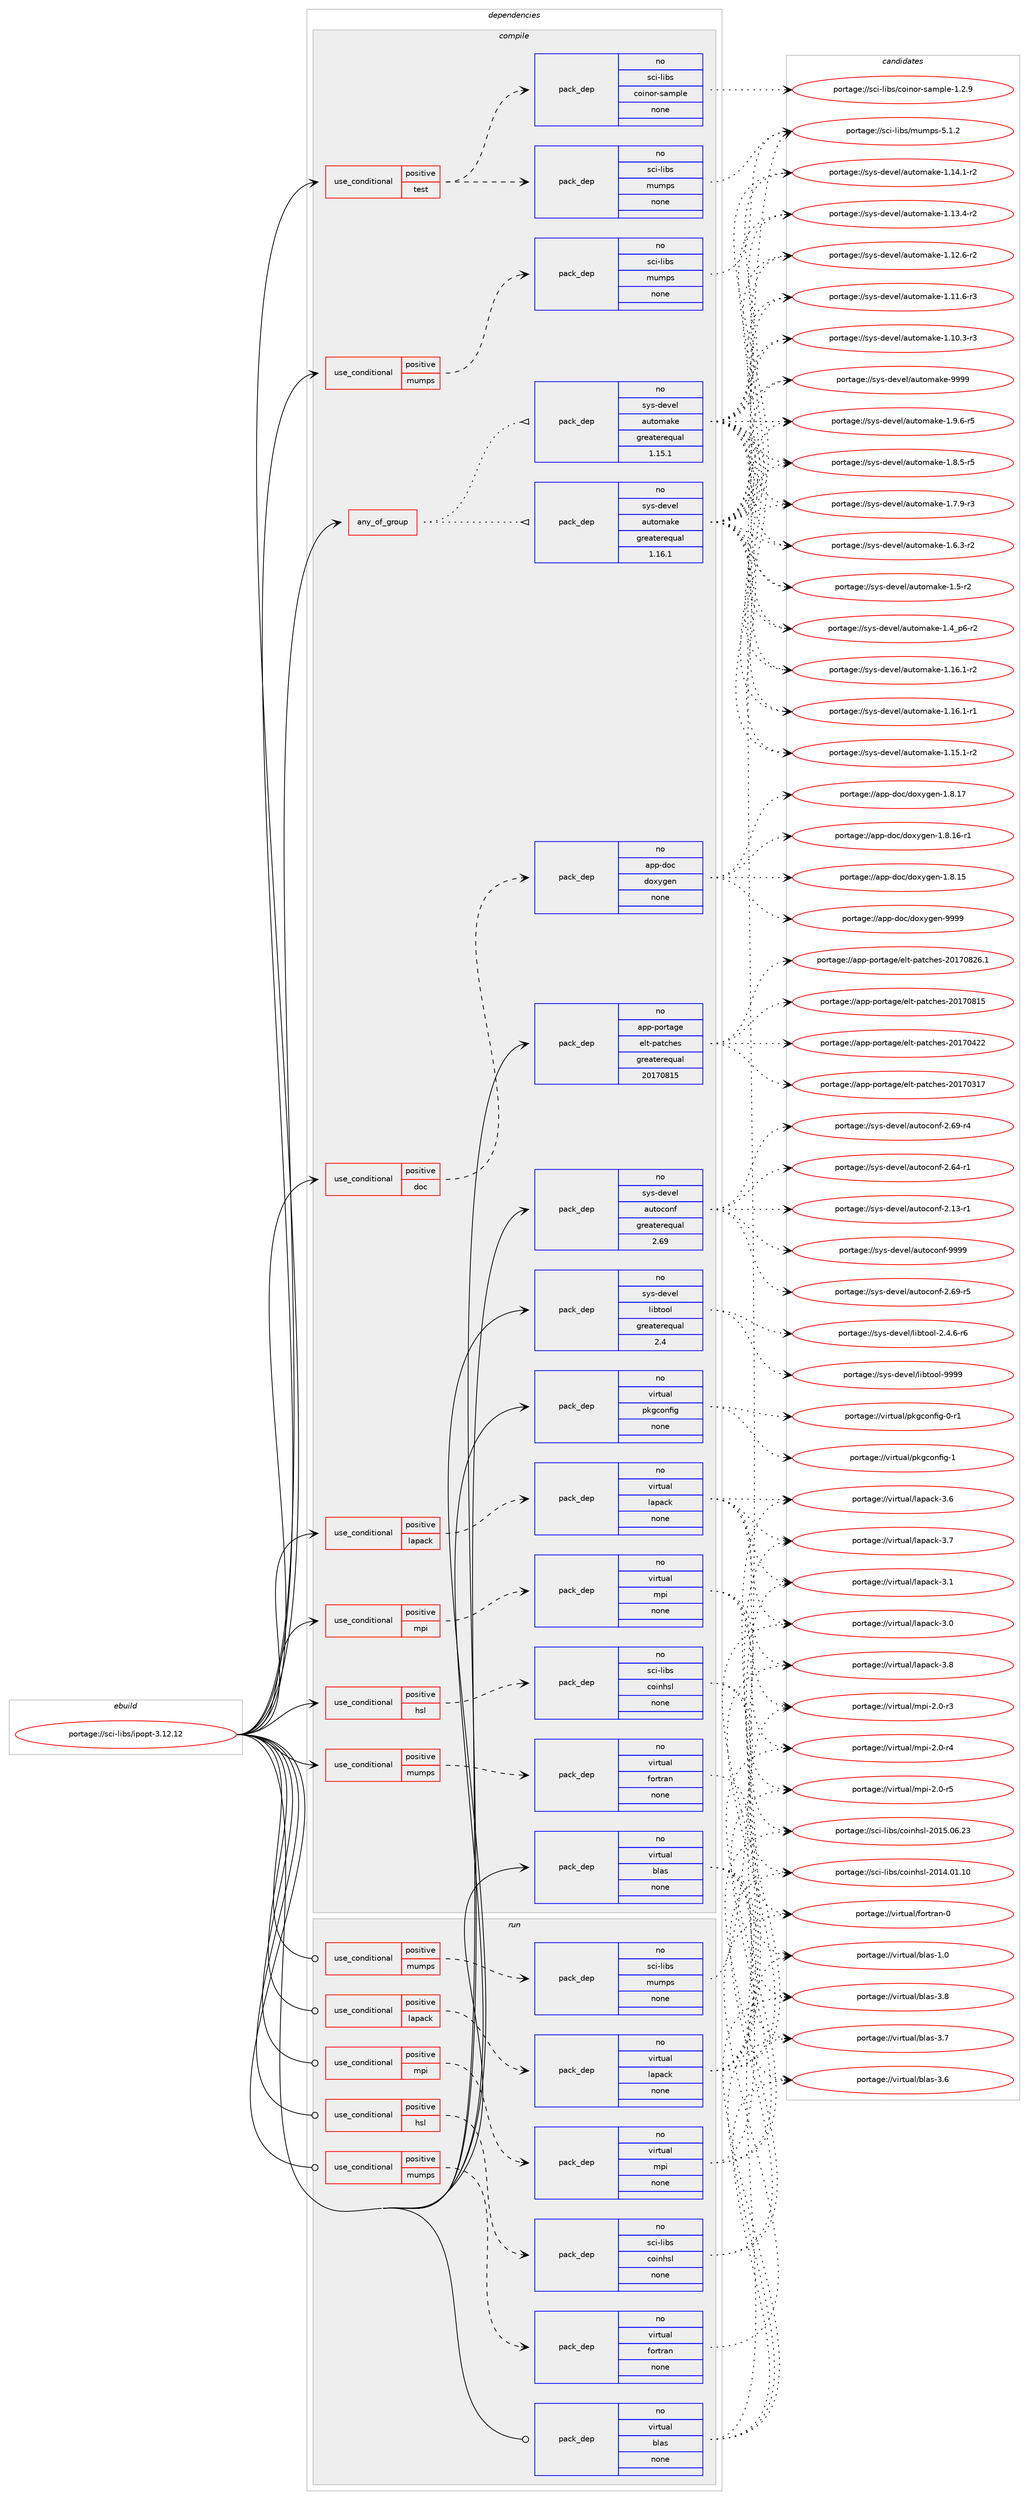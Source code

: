 digraph prolog {

# *************
# Graph options
# *************

newrank=true;
concentrate=true;
compound=true;
graph [rankdir=LR,fontname=Helvetica,fontsize=10,ranksep=1.5];#, ranksep=2.5, nodesep=0.2];
edge  [arrowhead=vee];
node  [fontname=Helvetica,fontsize=10];

# **********
# The ebuild
# **********

subgraph cluster_leftcol {
color=gray;
rank=same;
label=<<i>ebuild</i>>;
id [label="portage://sci-libs/ipopt-3.12.12", color=red, width=4, href="../sci-libs/ipopt-3.12.12.svg"];
}

# ****************
# The dependencies
# ****************

subgraph cluster_midcol {
color=gray;
label=<<i>dependencies</i>>;
subgraph cluster_compile {
fillcolor="#eeeeee";
style=filled;
label=<<i>compile</i>>;
subgraph any840 {
dependency38732 [label=<<TABLE BORDER="0" CELLBORDER="1" CELLSPACING="0" CELLPADDING="4"><TR><TD CELLPADDING="10">any_of_group</TD></TR></TABLE>>, shape=none, color=red];subgraph pack30887 {
dependency38733 [label=<<TABLE BORDER="0" CELLBORDER="1" CELLSPACING="0" CELLPADDING="4" WIDTH="220"><TR><TD ROWSPAN="6" CELLPADDING="30">pack_dep</TD></TR><TR><TD WIDTH="110">no</TD></TR><TR><TD>sys-devel</TD></TR><TR><TD>automake</TD></TR><TR><TD>greaterequal</TD></TR><TR><TD>1.16.1</TD></TR></TABLE>>, shape=none, color=blue];
}
dependency38732:e -> dependency38733:w [weight=20,style="dotted",arrowhead="oinv"];
subgraph pack30888 {
dependency38734 [label=<<TABLE BORDER="0" CELLBORDER="1" CELLSPACING="0" CELLPADDING="4" WIDTH="220"><TR><TD ROWSPAN="6" CELLPADDING="30">pack_dep</TD></TR><TR><TD WIDTH="110">no</TD></TR><TR><TD>sys-devel</TD></TR><TR><TD>automake</TD></TR><TR><TD>greaterequal</TD></TR><TR><TD>1.15.1</TD></TR></TABLE>>, shape=none, color=blue];
}
dependency38732:e -> dependency38734:w [weight=20,style="dotted",arrowhead="oinv"];
}
id:e -> dependency38732:w [weight=20,style="solid",arrowhead="vee"];
subgraph cond7003 {
dependency38735 [label=<<TABLE BORDER="0" CELLBORDER="1" CELLSPACING="0" CELLPADDING="4"><TR><TD ROWSPAN="3" CELLPADDING="10">use_conditional</TD></TR><TR><TD>positive</TD></TR><TR><TD>doc</TD></TR></TABLE>>, shape=none, color=red];
subgraph pack30889 {
dependency38736 [label=<<TABLE BORDER="0" CELLBORDER="1" CELLSPACING="0" CELLPADDING="4" WIDTH="220"><TR><TD ROWSPAN="6" CELLPADDING="30">pack_dep</TD></TR><TR><TD WIDTH="110">no</TD></TR><TR><TD>app-doc</TD></TR><TR><TD>doxygen</TD></TR><TR><TD>none</TD></TR><TR><TD></TD></TR></TABLE>>, shape=none, color=blue];
}
dependency38735:e -> dependency38736:w [weight=20,style="dashed",arrowhead="vee"];
}
id:e -> dependency38735:w [weight=20,style="solid",arrowhead="vee"];
subgraph cond7004 {
dependency38737 [label=<<TABLE BORDER="0" CELLBORDER="1" CELLSPACING="0" CELLPADDING="4"><TR><TD ROWSPAN="3" CELLPADDING="10">use_conditional</TD></TR><TR><TD>positive</TD></TR><TR><TD>hsl</TD></TR></TABLE>>, shape=none, color=red];
subgraph pack30890 {
dependency38738 [label=<<TABLE BORDER="0" CELLBORDER="1" CELLSPACING="0" CELLPADDING="4" WIDTH="220"><TR><TD ROWSPAN="6" CELLPADDING="30">pack_dep</TD></TR><TR><TD WIDTH="110">no</TD></TR><TR><TD>sci-libs</TD></TR><TR><TD>coinhsl</TD></TR><TR><TD>none</TD></TR><TR><TD></TD></TR></TABLE>>, shape=none, color=blue];
}
dependency38737:e -> dependency38738:w [weight=20,style="dashed",arrowhead="vee"];
}
id:e -> dependency38737:w [weight=20,style="solid",arrowhead="vee"];
subgraph cond7005 {
dependency38739 [label=<<TABLE BORDER="0" CELLBORDER="1" CELLSPACING="0" CELLPADDING="4"><TR><TD ROWSPAN="3" CELLPADDING="10">use_conditional</TD></TR><TR><TD>positive</TD></TR><TR><TD>lapack</TD></TR></TABLE>>, shape=none, color=red];
subgraph pack30891 {
dependency38740 [label=<<TABLE BORDER="0" CELLBORDER="1" CELLSPACING="0" CELLPADDING="4" WIDTH="220"><TR><TD ROWSPAN="6" CELLPADDING="30">pack_dep</TD></TR><TR><TD WIDTH="110">no</TD></TR><TR><TD>virtual</TD></TR><TR><TD>lapack</TD></TR><TR><TD>none</TD></TR><TR><TD></TD></TR></TABLE>>, shape=none, color=blue];
}
dependency38739:e -> dependency38740:w [weight=20,style="dashed",arrowhead="vee"];
}
id:e -> dependency38739:w [weight=20,style="solid",arrowhead="vee"];
subgraph cond7006 {
dependency38741 [label=<<TABLE BORDER="0" CELLBORDER="1" CELLSPACING="0" CELLPADDING="4"><TR><TD ROWSPAN="3" CELLPADDING="10">use_conditional</TD></TR><TR><TD>positive</TD></TR><TR><TD>mpi</TD></TR></TABLE>>, shape=none, color=red];
subgraph pack30892 {
dependency38742 [label=<<TABLE BORDER="0" CELLBORDER="1" CELLSPACING="0" CELLPADDING="4" WIDTH="220"><TR><TD ROWSPAN="6" CELLPADDING="30">pack_dep</TD></TR><TR><TD WIDTH="110">no</TD></TR><TR><TD>virtual</TD></TR><TR><TD>mpi</TD></TR><TR><TD>none</TD></TR><TR><TD></TD></TR></TABLE>>, shape=none, color=blue];
}
dependency38741:e -> dependency38742:w [weight=20,style="dashed",arrowhead="vee"];
}
id:e -> dependency38741:w [weight=20,style="solid",arrowhead="vee"];
subgraph cond7007 {
dependency38743 [label=<<TABLE BORDER="0" CELLBORDER="1" CELLSPACING="0" CELLPADDING="4"><TR><TD ROWSPAN="3" CELLPADDING="10">use_conditional</TD></TR><TR><TD>positive</TD></TR><TR><TD>mumps</TD></TR></TABLE>>, shape=none, color=red];
subgraph pack30893 {
dependency38744 [label=<<TABLE BORDER="0" CELLBORDER="1" CELLSPACING="0" CELLPADDING="4" WIDTH="220"><TR><TD ROWSPAN="6" CELLPADDING="30">pack_dep</TD></TR><TR><TD WIDTH="110">no</TD></TR><TR><TD>sci-libs</TD></TR><TR><TD>mumps</TD></TR><TR><TD>none</TD></TR><TR><TD></TD></TR></TABLE>>, shape=none, color=blue];
}
dependency38743:e -> dependency38744:w [weight=20,style="dashed",arrowhead="vee"];
}
id:e -> dependency38743:w [weight=20,style="solid",arrowhead="vee"];
subgraph cond7008 {
dependency38745 [label=<<TABLE BORDER="0" CELLBORDER="1" CELLSPACING="0" CELLPADDING="4"><TR><TD ROWSPAN="3" CELLPADDING="10">use_conditional</TD></TR><TR><TD>positive</TD></TR><TR><TD>mumps</TD></TR></TABLE>>, shape=none, color=red];
subgraph pack30894 {
dependency38746 [label=<<TABLE BORDER="0" CELLBORDER="1" CELLSPACING="0" CELLPADDING="4" WIDTH="220"><TR><TD ROWSPAN="6" CELLPADDING="30">pack_dep</TD></TR><TR><TD WIDTH="110">no</TD></TR><TR><TD>virtual</TD></TR><TR><TD>fortran</TD></TR><TR><TD>none</TD></TR><TR><TD></TD></TR></TABLE>>, shape=none, color=blue];
}
dependency38745:e -> dependency38746:w [weight=20,style="dashed",arrowhead="vee"];
}
id:e -> dependency38745:w [weight=20,style="solid",arrowhead="vee"];
subgraph cond7009 {
dependency38747 [label=<<TABLE BORDER="0" CELLBORDER="1" CELLSPACING="0" CELLPADDING="4"><TR><TD ROWSPAN="3" CELLPADDING="10">use_conditional</TD></TR><TR><TD>positive</TD></TR><TR><TD>test</TD></TR></TABLE>>, shape=none, color=red];
subgraph pack30895 {
dependency38748 [label=<<TABLE BORDER="0" CELLBORDER="1" CELLSPACING="0" CELLPADDING="4" WIDTH="220"><TR><TD ROWSPAN="6" CELLPADDING="30">pack_dep</TD></TR><TR><TD WIDTH="110">no</TD></TR><TR><TD>sci-libs</TD></TR><TR><TD>coinor-sample</TD></TR><TR><TD>none</TD></TR><TR><TD></TD></TR></TABLE>>, shape=none, color=blue];
}
dependency38747:e -> dependency38748:w [weight=20,style="dashed",arrowhead="vee"];
subgraph pack30896 {
dependency38749 [label=<<TABLE BORDER="0" CELLBORDER="1" CELLSPACING="0" CELLPADDING="4" WIDTH="220"><TR><TD ROWSPAN="6" CELLPADDING="30">pack_dep</TD></TR><TR><TD WIDTH="110">no</TD></TR><TR><TD>sci-libs</TD></TR><TR><TD>mumps</TD></TR><TR><TD>none</TD></TR><TR><TD></TD></TR></TABLE>>, shape=none, color=blue];
}
dependency38747:e -> dependency38749:w [weight=20,style="dashed",arrowhead="vee"];
}
id:e -> dependency38747:w [weight=20,style="solid",arrowhead="vee"];
subgraph pack30897 {
dependency38750 [label=<<TABLE BORDER="0" CELLBORDER="1" CELLSPACING="0" CELLPADDING="4" WIDTH="220"><TR><TD ROWSPAN="6" CELLPADDING="30">pack_dep</TD></TR><TR><TD WIDTH="110">no</TD></TR><TR><TD>app-portage</TD></TR><TR><TD>elt-patches</TD></TR><TR><TD>greaterequal</TD></TR><TR><TD>20170815</TD></TR></TABLE>>, shape=none, color=blue];
}
id:e -> dependency38750:w [weight=20,style="solid",arrowhead="vee"];
subgraph pack30898 {
dependency38751 [label=<<TABLE BORDER="0" CELLBORDER="1" CELLSPACING="0" CELLPADDING="4" WIDTH="220"><TR><TD ROWSPAN="6" CELLPADDING="30">pack_dep</TD></TR><TR><TD WIDTH="110">no</TD></TR><TR><TD>sys-devel</TD></TR><TR><TD>autoconf</TD></TR><TR><TD>greaterequal</TD></TR><TR><TD>2.69</TD></TR></TABLE>>, shape=none, color=blue];
}
id:e -> dependency38751:w [weight=20,style="solid",arrowhead="vee"];
subgraph pack30899 {
dependency38752 [label=<<TABLE BORDER="0" CELLBORDER="1" CELLSPACING="0" CELLPADDING="4" WIDTH="220"><TR><TD ROWSPAN="6" CELLPADDING="30">pack_dep</TD></TR><TR><TD WIDTH="110">no</TD></TR><TR><TD>sys-devel</TD></TR><TR><TD>libtool</TD></TR><TR><TD>greaterequal</TD></TR><TR><TD>2.4</TD></TR></TABLE>>, shape=none, color=blue];
}
id:e -> dependency38752:w [weight=20,style="solid",arrowhead="vee"];
subgraph pack30900 {
dependency38753 [label=<<TABLE BORDER="0" CELLBORDER="1" CELLSPACING="0" CELLPADDING="4" WIDTH="220"><TR><TD ROWSPAN="6" CELLPADDING="30">pack_dep</TD></TR><TR><TD WIDTH="110">no</TD></TR><TR><TD>virtual</TD></TR><TR><TD>blas</TD></TR><TR><TD>none</TD></TR><TR><TD></TD></TR></TABLE>>, shape=none, color=blue];
}
id:e -> dependency38753:w [weight=20,style="solid",arrowhead="vee"];
subgraph pack30901 {
dependency38754 [label=<<TABLE BORDER="0" CELLBORDER="1" CELLSPACING="0" CELLPADDING="4" WIDTH="220"><TR><TD ROWSPAN="6" CELLPADDING="30">pack_dep</TD></TR><TR><TD WIDTH="110">no</TD></TR><TR><TD>virtual</TD></TR><TR><TD>pkgconfig</TD></TR><TR><TD>none</TD></TR><TR><TD></TD></TR></TABLE>>, shape=none, color=blue];
}
id:e -> dependency38754:w [weight=20,style="solid",arrowhead="vee"];
}
subgraph cluster_compileandrun {
fillcolor="#eeeeee";
style=filled;
label=<<i>compile and run</i>>;
}
subgraph cluster_run {
fillcolor="#eeeeee";
style=filled;
label=<<i>run</i>>;
subgraph cond7010 {
dependency38755 [label=<<TABLE BORDER="0" CELLBORDER="1" CELLSPACING="0" CELLPADDING="4"><TR><TD ROWSPAN="3" CELLPADDING="10">use_conditional</TD></TR><TR><TD>positive</TD></TR><TR><TD>hsl</TD></TR></TABLE>>, shape=none, color=red];
subgraph pack30902 {
dependency38756 [label=<<TABLE BORDER="0" CELLBORDER="1" CELLSPACING="0" CELLPADDING="4" WIDTH="220"><TR><TD ROWSPAN="6" CELLPADDING="30">pack_dep</TD></TR><TR><TD WIDTH="110">no</TD></TR><TR><TD>sci-libs</TD></TR><TR><TD>coinhsl</TD></TR><TR><TD>none</TD></TR><TR><TD></TD></TR></TABLE>>, shape=none, color=blue];
}
dependency38755:e -> dependency38756:w [weight=20,style="dashed",arrowhead="vee"];
}
id:e -> dependency38755:w [weight=20,style="solid",arrowhead="odot"];
subgraph cond7011 {
dependency38757 [label=<<TABLE BORDER="0" CELLBORDER="1" CELLSPACING="0" CELLPADDING="4"><TR><TD ROWSPAN="3" CELLPADDING="10">use_conditional</TD></TR><TR><TD>positive</TD></TR><TR><TD>lapack</TD></TR></TABLE>>, shape=none, color=red];
subgraph pack30903 {
dependency38758 [label=<<TABLE BORDER="0" CELLBORDER="1" CELLSPACING="0" CELLPADDING="4" WIDTH="220"><TR><TD ROWSPAN="6" CELLPADDING="30">pack_dep</TD></TR><TR><TD WIDTH="110">no</TD></TR><TR><TD>virtual</TD></TR><TR><TD>lapack</TD></TR><TR><TD>none</TD></TR><TR><TD></TD></TR></TABLE>>, shape=none, color=blue];
}
dependency38757:e -> dependency38758:w [weight=20,style="dashed",arrowhead="vee"];
}
id:e -> dependency38757:w [weight=20,style="solid",arrowhead="odot"];
subgraph cond7012 {
dependency38759 [label=<<TABLE BORDER="0" CELLBORDER="1" CELLSPACING="0" CELLPADDING="4"><TR><TD ROWSPAN="3" CELLPADDING="10">use_conditional</TD></TR><TR><TD>positive</TD></TR><TR><TD>mpi</TD></TR></TABLE>>, shape=none, color=red];
subgraph pack30904 {
dependency38760 [label=<<TABLE BORDER="0" CELLBORDER="1" CELLSPACING="0" CELLPADDING="4" WIDTH="220"><TR><TD ROWSPAN="6" CELLPADDING="30">pack_dep</TD></TR><TR><TD WIDTH="110">no</TD></TR><TR><TD>virtual</TD></TR><TR><TD>mpi</TD></TR><TR><TD>none</TD></TR><TR><TD></TD></TR></TABLE>>, shape=none, color=blue];
}
dependency38759:e -> dependency38760:w [weight=20,style="dashed",arrowhead="vee"];
}
id:e -> dependency38759:w [weight=20,style="solid",arrowhead="odot"];
subgraph cond7013 {
dependency38761 [label=<<TABLE BORDER="0" CELLBORDER="1" CELLSPACING="0" CELLPADDING="4"><TR><TD ROWSPAN="3" CELLPADDING="10">use_conditional</TD></TR><TR><TD>positive</TD></TR><TR><TD>mumps</TD></TR></TABLE>>, shape=none, color=red];
subgraph pack30905 {
dependency38762 [label=<<TABLE BORDER="0" CELLBORDER="1" CELLSPACING="0" CELLPADDING="4" WIDTH="220"><TR><TD ROWSPAN="6" CELLPADDING="30">pack_dep</TD></TR><TR><TD WIDTH="110">no</TD></TR><TR><TD>sci-libs</TD></TR><TR><TD>mumps</TD></TR><TR><TD>none</TD></TR><TR><TD></TD></TR></TABLE>>, shape=none, color=blue];
}
dependency38761:e -> dependency38762:w [weight=20,style="dashed",arrowhead="vee"];
}
id:e -> dependency38761:w [weight=20,style="solid",arrowhead="odot"];
subgraph cond7014 {
dependency38763 [label=<<TABLE BORDER="0" CELLBORDER="1" CELLSPACING="0" CELLPADDING="4"><TR><TD ROWSPAN="3" CELLPADDING="10">use_conditional</TD></TR><TR><TD>positive</TD></TR><TR><TD>mumps</TD></TR></TABLE>>, shape=none, color=red];
subgraph pack30906 {
dependency38764 [label=<<TABLE BORDER="0" CELLBORDER="1" CELLSPACING="0" CELLPADDING="4" WIDTH="220"><TR><TD ROWSPAN="6" CELLPADDING="30">pack_dep</TD></TR><TR><TD WIDTH="110">no</TD></TR><TR><TD>virtual</TD></TR><TR><TD>fortran</TD></TR><TR><TD>none</TD></TR><TR><TD></TD></TR></TABLE>>, shape=none, color=blue];
}
dependency38763:e -> dependency38764:w [weight=20,style="dashed",arrowhead="vee"];
}
id:e -> dependency38763:w [weight=20,style="solid",arrowhead="odot"];
subgraph pack30907 {
dependency38765 [label=<<TABLE BORDER="0" CELLBORDER="1" CELLSPACING="0" CELLPADDING="4" WIDTH="220"><TR><TD ROWSPAN="6" CELLPADDING="30">pack_dep</TD></TR><TR><TD WIDTH="110">no</TD></TR><TR><TD>virtual</TD></TR><TR><TD>blas</TD></TR><TR><TD>none</TD></TR><TR><TD></TD></TR></TABLE>>, shape=none, color=blue];
}
id:e -> dependency38765:w [weight=20,style="solid",arrowhead="odot"];
}
}

# **************
# The candidates
# **************

subgraph cluster_choices {
rank=same;
color=gray;
label=<<i>candidates</i>>;

subgraph choice30887 {
color=black;
nodesep=1;
choice115121115451001011181011084797117116111109971071014557575757 [label="portage://sys-devel/automake-9999", color=red, width=4,href="../sys-devel/automake-9999.svg"];
choice115121115451001011181011084797117116111109971071014549465746544511453 [label="portage://sys-devel/automake-1.9.6-r5", color=red, width=4,href="../sys-devel/automake-1.9.6-r5.svg"];
choice115121115451001011181011084797117116111109971071014549465646534511453 [label="portage://sys-devel/automake-1.8.5-r5", color=red, width=4,href="../sys-devel/automake-1.8.5-r5.svg"];
choice115121115451001011181011084797117116111109971071014549465546574511451 [label="portage://sys-devel/automake-1.7.9-r3", color=red, width=4,href="../sys-devel/automake-1.7.9-r3.svg"];
choice115121115451001011181011084797117116111109971071014549465446514511450 [label="portage://sys-devel/automake-1.6.3-r2", color=red, width=4,href="../sys-devel/automake-1.6.3-r2.svg"];
choice11512111545100101118101108479711711611110997107101454946534511450 [label="portage://sys-devel/automake-1.5-r2", color=red, width=4,href="../sys-devel/automake-1.5-r2.svg"];
choice115121115451001011181011084797117116111109971071014549465295112544511450 [label="portage://sys-devel/automake-1.4_p6-r2", color=red, width=4,href="../sys-devel/automake-1.4_p6-r2.svg"];
choice11512111545100101118101108479711711611110997107101454946495446494511450 [label="portage://sys-devel/automake-1.16.1-r2", color=red, width=4,href="../sys-devel/automake-1.16.1-r2.svg"];
choice11512111545100101118101108479711711611110997107101454946495446494511449 [label="portage://sys-devel/automake-1.16.1-r1", color=red, width=4,href="../sys-devel/automake-1.16.1-r1.svg"];
choice11512111545100101118101108479711711611110997107101454946495346494511450 [label="portage://sys-devel/automake-1.15.1-r2", color=red, width=4,href="../sys-devel/automake-1.15.1-r2.svg"];
choice11512111545100101118101108479711711611110997107101454946495246494511450 [label="portage://sys-devel/automake-1.14.1-r2", color=red, width=4,href="../sys-devel/automake-1.14.1-r2.svg"];
choice11512111545100101118101108479711711611110997107101454946495146524511450 [label="portage://sys-devel/automake-1.13.4-r2", color=red, width=4,href="../sys-devel/automake-1.13.4-r2.svg"];
choice11512111545100101118101108479711711611110997107101454946495046544511450 [label="portage://sys-devel/automake-1.12.6-r2", color=red, width=4,href="../sys-devel/automake-1.12.6-r2.svg"];
choice11512111545100101118101108479711711611110997107101454946494946544511451 [label="portage://sys-devel/automake-1.11.6-r3", color=red, width=4,href="../sys-devel/automake-1.11.6-r3.svg"];
choice11512111545100101118101108479711711611110997107101454946494846514511451 [label="portage://sys-devel/automake-1.10.3-r3", color=red, width=4,href="../sys-devel/automake-1.10.3-r3.svg"];
dependency38733:e -> choice115121115451001011181011084797117116111109971071014557575757:w [style=dotted,weight="100"];
dependency38733:e -> choice115121115451001011181011084797117116111109971071014549465746544511453:w [style=dotted,weight="100"];
dependency38733:e -> choice115121115451001011181011084797117116111109971071014549465646534511453:w [style=dotted,weight="100"];
dependency38733:e -> choice115121115451001011181011084797117116111109971071014549465546574511451:w [style=dotted,weight="100"];
dependency38733:e -> choice115121115451001011181011084797117116111109971071014549465446514511450:w [style=dotted,weight="100"];
dependency38733:e -> choice11512111545100101118101108479711711611110997107101454946534511450:w [style=dotted,weight="100"];
dependency38733:e -> choice115121115451001011181011084797117116111109971071014549465295112544511450:w [style=dotted,weight="100"];
dependency38733:e -> choice11512111545100101118101108479711711611110997107101454946495446494511450:w [style=dotted,weight="100"];
dependency38733:e -> choice11512111545100101118101108479711711611110997107101454946495446494511449:w [style=dotted,weight="100"];
dependency38733:e -> choice11512111545100101118101108479711711611110997107101454946495346494511450:w [style=dotted,weight="100"];
dependency38733:e -> choice11512111545100101118101108479711711611110997107101454946495246494511450:w [style=dotted,weight="100"];
dependency38733:e -> choice11512111545100101118101108479711711611110997107101454946495146524511450:w [style=dotted,weight="100"];
dependency38733:e -> choice11512111545100101118101108479711711611110997107101454946495046544511450:w [style=dotted,weight="100"];
dependency38733:e -> choice11512111545100101118101108479711711611110997107101454946494946544511451:w [style=dotted,weight="100"];
dependency38733:e -> choice11512111545100101118101108479711711611110997107101454946494846514511451:w [style=dotted,weight="100"];
}
subgraph choice30888 {
color=black;
nodesep=1;
choice115121115451001011181011084797117116111109971071014557575757 [label="portage://sys-devel/automake-9999", color=red, width=4,href="../sys-devel/automake-9999.svg"];
choice115121115451001011181011084797117116111109971071014549465746544511453 [label="portage://sys-devel/automake-1.9.6-r5", color=red, width=4,href="../sys-devel/automake-1.9.6-r5.svg"];
choice115121115451001011181011084797117116111109971071014549465646534511453 [label="portage://sys-devel/automake-1.8.5-r5", color=red, width=4,href="../sys-devel/automake-1.8.5-r5.svg"];
choice115121115451001011181011084797117116111109971071014549465546574511451 [label="portage://sys-devel/automake-1.7.9-r3", color=red, width=4,href="../sys-devel/automake-1.7.9-r3.svg"];
choice115121115451001011181011084797117116111109971071014549465446514511450 [label="portage://sys-devel/automake-1.6.3-r2", color=red, width=4,href="../sys-devel/automake-1.6.3-r2.svg"];
choice11512111545100101118101108479711711611110997107101454946534511450 [label="portage://sys-devel/automake-1.5-r2", color=red, width=4,href="../sys-devel/automake-1.5-r2.svg"];
choice115121115451001011181011084797117116111109971071014549465295112544511450 [label="portage://sys-devel/automake-1.4_p6-r2", color=red, width=4,href="../sys-devel/automake-1.4_p6-r2.svg"];
choice11512111545100101118101108479711711611110997107101454946495446494511450 [label="portage://sys-devel/automake-1.16.1-r2", color=red, width=4,href="../sys-devel/automake-1.16.1-r2.svg"];
choice11512111545100101118101108479711711611110997107101454946495446494511449 [label="portage://sys-devel/automake-1.16.1-r1", color=red, width=4,href="../sys-devel/automake-1.16.1-r1.svg"];
choice11512111545100101118101108479711711611110997107101454946495346494511450 [label="portage://sys-devel/automake-1.15.1-r2", color=red, width=4,href="../sys-devel/automake-1.15.1-r2.svg"];
choice11512111545100101118101108479711711611110997107101454946495246494511450 [label="portage://sys-devel/automake-1.14.1-r2", color=red, width=4,href="../sys-devel/automake-1.14.1-r2.svg"];
choice11512111545100101118101108479711711611110997107101454946495146524511450 [label="portage://sys-devel/automake-1.13.4-r2", color=red, width=4,href="../sys-devel/automake-1.13.4-r2.svg"];
choice11512111545100101118101108479711711611110997107101454946495046544511450 [label="portage://sys-devel/automake-1.12.6-r2", color=red, width=4,href="../sys-devel/automake-1.12.6-r2.svg"];
choice11512111545100101118101108479711711611110997107101454946494946544511451 [label="portage://sys-devel/automake-1.11.6-r3", color=red, width=4,href="../sys-devel/automake-1.11.6-r3.svg"];
choice11512111545100101118101108479711711611110997107101454946494846514511451 [label="portage://sys-devel/automake-1.10.3-r3", color=red, width=4,href="../sys-devel/automake-1.10.3-r3.svg"];
dependency38734:e -> choice115121115451001011181011084797117116111109971071014557575757:w [style=dotted,weight="100"];
dependency38734:e -> choice115121115451001011181011084797117116111109971071014549465746544511453:w [style=dotted,weight="100"];
dependency38734:e -> choice115121115451001011181011084797117116111109971071014549465646534511453:w [style=dotted,weight="100"];
dependency38734:e -> choice115121115451001011181011084797117116111109971071014549465546574511451:w [style=dotted,weight="100"];
dependency38734:e -> choice115121115451001011181011084797117116111109971071014549465446514511450:w [style=dotted,weight="100"];
dependency38734:e -> choice11512111545100101118101108479711711611110997107101454946534511450:w [style=dotted,weight="100"];
dependency38734:e -> choice115121115451001011181011084797117116111109971071014549465295112544511450:w [style=dotted,weight="100"];
dependency38734:e -> choice11512111545100101118101108479711711611110997107101454946495446494511450:w [style=dotted,weight="100"];
dependency38734:e -> choice11512111545100101118101108479711711611110997107101454946495446494511449:w [style=dotted,weight="100"];
dependency38734:e -> choice11512111545100101118101108479711711611110997107101454946495346494511450:w [style=dotted,weight="100"];
dependency38734:e -> choice11512111545100101118101108479711711611110997107101454946495246494511450:w [style=dotted,weight="100"];
dependency38734:e -> choice11512111545100101118101108479711711611110997107101454946495146524511450:w [style=dotted,weight="100"];
dependency38734:e -> choice11512111545100101118101108479711711611110997107101454946495046544511450:w [style=dotted,weight="100"];
dependency38734:e -> choice11512111545100101118101108479711711611110997107101454946494946544511451:w [style=dotted,weight="100"];
dependency38734:e -> choice11512111545100101118101108479711711611110997107101454946494846514511451:w [style=dotted,weight="100"];
}
subgraph choice30889 {
color=black;
nodesep=1;
choice971121124510011199471001111201211031011104557575757 [label="portage://app-doc/doxygen-9999", color=red, width=4,href="../app-doc/doxygen-9999.svg"];
choice9711211245100111994710011112012110310111045494656464955 [label="portage://app-doc/doxygen-1.8.17", color=red, width=4,href="../app-doc/doxygen-1.8.17.svg"];
choice97112112451001119947100111120121103101110454946564649544511449 [label="portage://app-doc/doxygen-1.8.16-r1", color=red, width=4,href="../app-doc/doxygen-1.8.16-r1.svg"];
choice9711211245100111994710011112012110310111045494656464953 [label="portage://app-doc/doxygen-1.8.15", color=red, width=4,href="../app-doc/doxygen-1.8.15.svg"];
dependency38736:e -> choice971121124510011199471001111201211031011104557575757:w [style=dotted,weight="100"];
dependency38736:e -> choice9711211245100111994710011112012110310111045494656464955:w [style=dotted,weight="100"];
dependency38736:e -> choice97112112451001119947100111120121103101110454946564649544511449:w [style=dotted,weight="100"];
dependency38736:e -> choice9711211245100111994710011112012110310111045494656464953:w [style=dotted,weight="100"];
}
subgraph choice30890 {
color=black;
nodesep=1;
choice11599105451081059811547991111051101041151084550484953464854465051 [label="portage://sci-libs/coinhsl-2015.06.23", color=red, width=4,href="../sci-libs/coinhsl-2015.06.23.svg"];
choice11599105451081059811547991111051101041151084550484952464849464948 [label="portage://sci-libs/coinhsl-2014.01.10", color=red, width=4,href="../sci-libs/coinhsl-2014.01.10.svg"];
dependency38738:e -> choice11599105451081059811547991111051101041151084550484953464854465051:w [style=dotted,weight="100"];
dependency38738:e -> choice11599105451081059811547991111051101041151084550484952464849464948:w [style=dotted,weight="100"];
}
subgraph choice30891 {
color=black;
nodesep=1;
choice118105114116117971084710897112979910745514656 [label="portage://virtual/lapack-3.8", color=red, width=4,href="../virtual/lapack-3.8.svg"];
choice118105114116117971084710897112979910745514655 [label="portage://virtual/lapack-3.7", color=red, width=4,href="../virtual/lapack-3.7.svg"];
choice118105114116117971084710897112979910745514654 [label="portage://virtual/lapack-3.6", color=red, width=4,href="../virtual/lapack-3.6.svg"];
choice118105114116117971084710897112979910745514649 [label="portage://virtual/lapack-3.1", color=red, width=4,href="../virtual/lapack-3.1.svg"];
choice118105114116117971084710897112979910745514648 [label="portage://virtual/lapack-3.0", color=red, width=4,href="../virtual/lapack-3.0.svg"];
dependency38740:e -> choice118105114116117971084710897112979910745514656:w [style=dotted,weight="100"];
dependency38740:e -> choice118105114116117971084710897112979910745514655:w [style=dotted,weight="100"];
dependency38740:e -> choice118105114116117971084710897112979910745514654:w [style=dotted,weight="100"];
dependency38740:e -> choice118105114116117971084710897112979910745514649:w [style=dotted,weight="100"];
dependency38740:e -> choice118105114116117971084710897112979910745514648:w [style=dotted,weight="100"];
}
subgraph choice30892 {
color=black;
nodesep=1;
choice1181051141161179710847109112105455046484511453 [label="portage://virtual/mpi-2.0-r5", color=red, width=4,href="../virtual/mpi-2.0-r5.svg"];
choice1181051141161179710847109112105455046484511452 [label="portage://virtual/mpi-2.0-r4", color=red, width=4,href="../virtual/mpi-2.0-r4.svg"];
choice1181051141161179710847109112105455046484511451 [label="portage://virtual/mpi-2.0-r3", color=red, width=4,href="../virtual/mpi-2.0-r3.svg"];
dependency38742:e -> choice1181051141161179710847109112105455046484511453:w [style=dotted,weight="100"];
dependency38742:e -> choice1181051141161179710847109112105455046484511452:w [style=dotted,weight="100"];
dependency38742:e -> choice1181051141161179710847109112105455046484511451:w [style=dotted,weight="100"];
}
subgraph choice30893 {
color=black;
nodesep=1;
choice11599105451081059811547109117109112115455346494650 [label="portage://sci-libs/mumps-5.1.2", color=red, width=4,href="../sci-libs/mumps-5.1.2.svg"];
dependency38744:e -> choice11599105451081059811547109117109112115455346494650:w [style=dotted,weight="100"];
}
subgraph choice30894 {
color=black;
nodesep=1;
choice1181051141161179710847102111114116114971104548 [label="portage://virtual/fortran-0", color=red, width=4,href="../virtual/fortran-0.svg"];
dependency38746:e -> choice1181051141161179710847102111114116114971104548:w [style=dotted,weight="100"];
}
subgraph choice30895 {
color=black;
nodesep=1;
choice11599105451081059811547991111051101111144511597109112108101454946504657 [label="portage://sci-libs/coinor-sample-1.2.9", color=red, width=4,href="../sci-libs/coinor-sample-1.2.9.svg"];
dependency38748:e -> choice11599105451081059811547991111051101111144511597109112108101454946504657:w [style=dotted,weight="100"];
}
subgraph choice30896 {
color=black;
nodesep=1;
choice11599105451081059811547109117109112115455346494650 [label="portage://sci-libs/mumps-5.1.2", color=red, width=4,href="../sci-libs/mumps-5.1.2.svg"];
dependency38749:e -> choice11599105451081059811547109117109112115455346494650:w [style=dotted,weight="100"];
}
subgraph choice30897 {
color=black;
nodesep=1;
choice971121124511211111411697103101471011081164511297116991041011154550484955485650544649 [label="portage://app-portage/elt-patches-20170826.1", color=red, width=4,href="../app-portage/elt-patches-20170826.1.svg"];
choice97112112451121111141169710310147101108116451129711699104101115455048495548564953 [label="portage://app-portage/elt-patches-20170815", color=red, width=4,href="../app-portage/elt-patches-20170815.svg"];
choice97112112451121111141169710310147101108116451129711699104101115455048495548525050 [label="portage://app-portage/elt-patches-20170422", color=red, width=4,href="../app-portage/elt-patches-20170422.svg"];
choice97112112451121111141169710310147101108116451129711699104101115455048495548514955 [label="portage://app-portage/elt-patches-20170317", color=red, width=4,href="../app-portage/elt-patches-20170317.svg"];
dependency38750:e -> choice971121124511211111411697103101471011081164511297116991041011154550484955485650544649:w [style=dotted,weight="100"];
dependency38750:e -> choice97112112451121111141169710310147101108116451129711699104101115455048495548564953:w [style=dotted,weight="100"];
dependency38750:e -> choice97112112451121111141169710310147101108116451129711699104101115455048495548525050:w [style=dotted,weight="100"];
dependency38750:e -> choice97112112451121111141169710310147101108116451129711699104101115455048495548514955:w [style=dotted,weight="100"];
}
subgraph choice30898 {
color=black;
nodesep=1;
choice115121115451001011181011084797117116111991111101024557575757 [label="portage://sys-devel/autoconf-9999", color=red, width=4,href="../sys-devel/autoconf-9999.svg"];
choice1151211154510010111810110847971171161119911111010245504654574511453 [label="portage://sys-devel/autoconf-2.69-r5", color=red, width=4,href="../sys-devel/autoconf-2.69-r5.svg"];
choice1151211154510010111810110847971171161119911111010245504654574511452 [label="portage://sys-devel/autoconf-2.69-r4", color=red, width=4,href="../sys-devel/autoconf-2.69-r4.svg"];
choice1151211154510010111810110847971171161119911111010245504654524511449 [label="portage://sys-devel/autoconf-2.64-r1", color=red, width=4,href="../sys-devel/autoconf-2.64-r1.svg"];
choice1151211154510010111810110847971171161119911111010245504649514511449 [label="portage://sys-devel/autoconf-2.13-r1", color=red, width=4,href="../sys-devel/autoconf-2.13-r1.svg"];
dependency38751:e -> choice115121115451001011181011084797117116111991111101024557575757:w [style=dotted,weight="100"];
dependency38751:e -> choice1151211154510010111810110847971171161119911111010245504654574511453:w [style=dotted,weight="100"];
dependency38751:e -> choice1151211154510010111810110847971171161119911111010245504654574511452:w [style=dotted,weight="100"];
dependency38751:e -> choice1151211154510010111810110847971171161119911111010245504654524511449:w [style=dotted,weight="100"];
dependency38751:e -> choice1151211154510010111810110847971171161119911111010245504649514511449:w [style=dotted,weight="100"];
}
subgraph choice30899 {
color=black;
nodesep=1;
choice1151211154510010111810110847108105981161111111084557575757 [label="portage://sys-devel/libtool-9999", color=red, width=4,href="../sys-devel/libtool-9999.svg"];
choice1151211154510010111810110847108105981161111111084550465246544511454 [label="portage://sys-devel/libtool-2.4.6-r6", color=red, width=4,href="../sys-devel/libtool-2.4.6-r6.svg"];
dependency38752:e -> choice1151211154510010111810110847108105981161111111084557575757:w [style=dotted,weight="100"];
dependency38752:e -> choice1151211154510010111810110847108105981161111111084550465246544511454:w [style=dotted,weight="100"];
}
subgraph choice30900 {
color=black;
nodesep=1;
choice1181051141161179710847981089711545514656 [label="portage://virtual/blas-3.8", color=red, width=4,href="../virtual/blas-3.8.svg"];
choice1181051141161179710847981089711545514655 [label="portage://virtual/blas-3.7", color=red, width=4,href="../virtual/blas-3.7.svg"];
choice1181051141161179710847981089711545514654 [label="portage://virtual/blas-3.6", color=red, width=4,href="../virtual/blas-3.6.svg"];
choice1181051141161179710847981089711545494648 [label="portage://virtual/blas-1.0", color=red, width=4,href="../virtual/blas-1.0.svg"];
dependency38753:e -> choice1181051141161179710847981089711545514656:w [style=dotted,weight="100"];
dependency38753:e -> choice1181051141161179710847981089711545514655:w [style=dotted,weight="100"];
dependency38753:e -> choice1181051141161179710847981089711545514654:w [style=dotted,weight="100"];
dependency38753:e -> choice1181051141161179710847981089711545494648:w [style=dotted,weight="100"];
}
subgraph choice30901 {
color=black;
nodesep=1;
choice1181051141161179710847112107103991111101021051034549 [label="portage://virtual/pkgconfig-1", color=red, width=4,href="../virtual/pkgconfig-1.svg"];
choice11810511411611797108471121071039911111010210510345484511449 [label="portage://virtual/pkgconfig-0-r1", color=red, width=4,href="../virtual/pkgconfig-0-r1.svg"];
dependency38754:e -> choice1181051141161179710847112107103991111101021051034549:w [style=dotted,weight="100"];
dependency38754:e -> choice11810511411611797108471121071039911111010210510345484511449:w [style=dotted,weight="100"];
}
subgraph choice30902 {
color=black;
nodesep=1;
choice11599105451081059811547991111051101041151084550484953464854465051 [label="portage://sci-libs/coinhsl-2015.06.23", color=red, width=4,href="../sci-libs/coinhsl-2015.06.23.svg"];
choice11599105451081059811547991111051101041151084550484952464849464948 [label="portage://sci-libs/coinhsl-2014.01.10", color=red, width=4,href="../sci-libs/coinhsl-2014.01.10.svg"];
dependency38756:e -> choice11599105451081059811547991111051101041151084550484953464854465051:w [style=dotted,weight="100"];
dependency38756:e -> choice11599105451081059811547991111051101041151084550484952464849464948:w [style=dotted,weight="100"];
}
subgraph choice30903 {
color=black;
nodesep=1;
choice118105114116117971084710897112979910745514656 [label="portage://virtual/lapack-3.8", color=red, width=4,href="../virtual/lapack-3.8.svg"];
choice118105114116117971084710897112979910745514655 [label="portage://virtual/lapack-3.7", color=red, width=4,href="../virtual/lapack-3.7.svg"];
choice118105114116117971084710897112979910745514654 [label="portage://virtual/lapack-3.6", color=red, width=4,href="../virtual/lapack-3.6.svg"];
choice118105114116117971084710897112979910745514649 [label="portage://virtual/lapack-3.1", color=red, width=4,href="../virtual/lapack-3.1.svg"];
choice118105114116117971084710897112979910745514648 [label="portage://virtual/lapack-3.0", color=red, width=4,href="../virtual/lapack-3.0.svg"];
dependency38758:e -> choice118105114116117971084710897112979910745514656:w [style=dotted,weight="100"];
dependency38758:e -> choice118105114116117971084710897112979910745514655:w [style=dotted,weight="100"];
dependency38758:e -> choice118105114116117971084710897112979910745514654:w [style=dotted,weight="100"];
dependency38758:e -> choice118105114116117971084710897112979910745514649:w [style=dotted,weight="100"];
dependency38758:e -> choice118105114116117971084710897112979910745514648:w [style=dotted,weight="100"];
}
subgraph choice30904 {
color=black;
nodesep=1;
choice1181051141161179710847109112105455046484511453 [label="portage://virtual/mpi-2.0-r5", color=red, width=4,href="../virtual/mpi-2.0-r5.svg"];
choice1181051141161179710847109112105455046484511452 [label="portage://virtual/mpi-2.0-r4", color=red, width=4,href="../virtual/mpi-2.0-r4.svg"];
choice1181051141161179710847109112105455046484511451 [label="portage://virtual/mpi-2.0-r3", color=red, width=4,href="../virtual/mpi-2.0-r3.svg"];
dependency38760:e -> choice1181051141161179710847109112105455046484511453:w [style=dotted,weight="100"];
dependency38760:e -> choice1181051141161179710847109112105455046484511452:w [style=dotted,weight="100"];
dependency38760:e -> choice1181051141161179710847109112105455046484511451:w [style=dotted,weight="100"];
}
subgraph choice30905 {
color=black;
nodesep=1;
choice11599105451081059811547109117109112115455346494650 [label="portage://sci-libs/mumps-5.1.2", color=red, width=4,href="../sci-libs/mumps-5.1.2.svg"];
dependency38762:e -> choice11599105451081059811547109117109112115455346494650:w [style=dotted,weight="100"];
}
subgraph choice30906 {
color=black;
nodesep=1;
choice1181051141161179710847102111114116114971104548 [label="portage://virtual/fortran-0", color=red, width=4,href="../virtual/fortran-0.svg"];
dependency38764:e -> choice1181051141161179710847102111114116114971104548:w [style=dotted,weight="100"];
}
subgraph choice30907 {
color=black;
nodesep=1;
choice1181051141161179710847981089711545514656 [label="portage://virtual/blas-3.8", color=red, width=4,href="../virtual/blas-3.8.svg"];
choice1181051141161179710847981089711545514655 [label="portage://virtual/blas-3.7", color=red, width=4,href="../virtual/blas-3.7.svg"];
choice1181051141161179710847981089711545514654 [label="portage://virtual/blas-3.6", color=red, width=4,href="../virtual/blas-3.6.svg"];
choice1181051141161179710847981089711545494648 [label="portage://virtual/blas-1.0", color=red, width=4,href="../virtual/blas-1.0.svg"];
dependency38765:e -> choice1181051141161179710847981089711545514656:w [style=dotted,weight="100"];
dependency38765:e -> choice1181051141161179710847981089711545514655:w [style=dotted,weight="100"];
dependency38765:e -> choice1181051141161179710847981089711545514654:w [style=dotted,weight="100"];
dependency38765:e -> choice1181051141161179710847981089711545494648:w [style=dotted,weight="100"];
}
}

}
